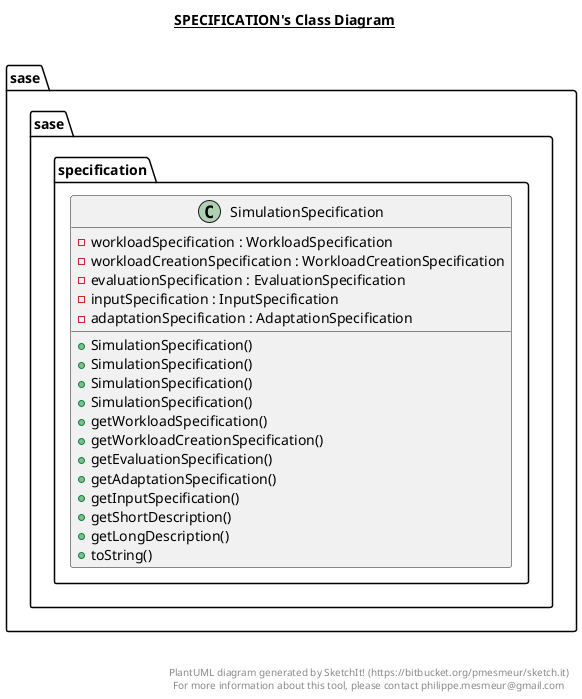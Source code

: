 @startuml

title __SPECIFICATION's Class Diagram__\n

  package sase.sase.specification {
    class SimulationSpecification {
        - workloadSpecification : WorkloadSpecification
        - workloadCreationSpecification : WorkloadCreationSpecification
        - evaluationSpecification : EvaluationSpecification
        - inputSpecification : InputSpecification
        - adaptationSpecification : AdaptationSpecification
        + SimulationSpecification()
        + SimulationSpecification()
        + SimulationSpecification()
        + SimulationSpecification()
        + getWorkloadSpecification()
        + getWorkloadCreationSpecification()
        + getEvaluationSpecification()
        + getAdaptationSpecification()
        + getInputSpecification()
        + getShortDescription()
        + getLongDescription()
        + toString()
    }
  }
  



right footer


PlantUML diagram generated by SketchIt! (https://bitbucket.org/pmesmeur/sketch.it)
For more information about this tool, please contact philippe.mesmeur@gmail.com
endfooter

@enduml
